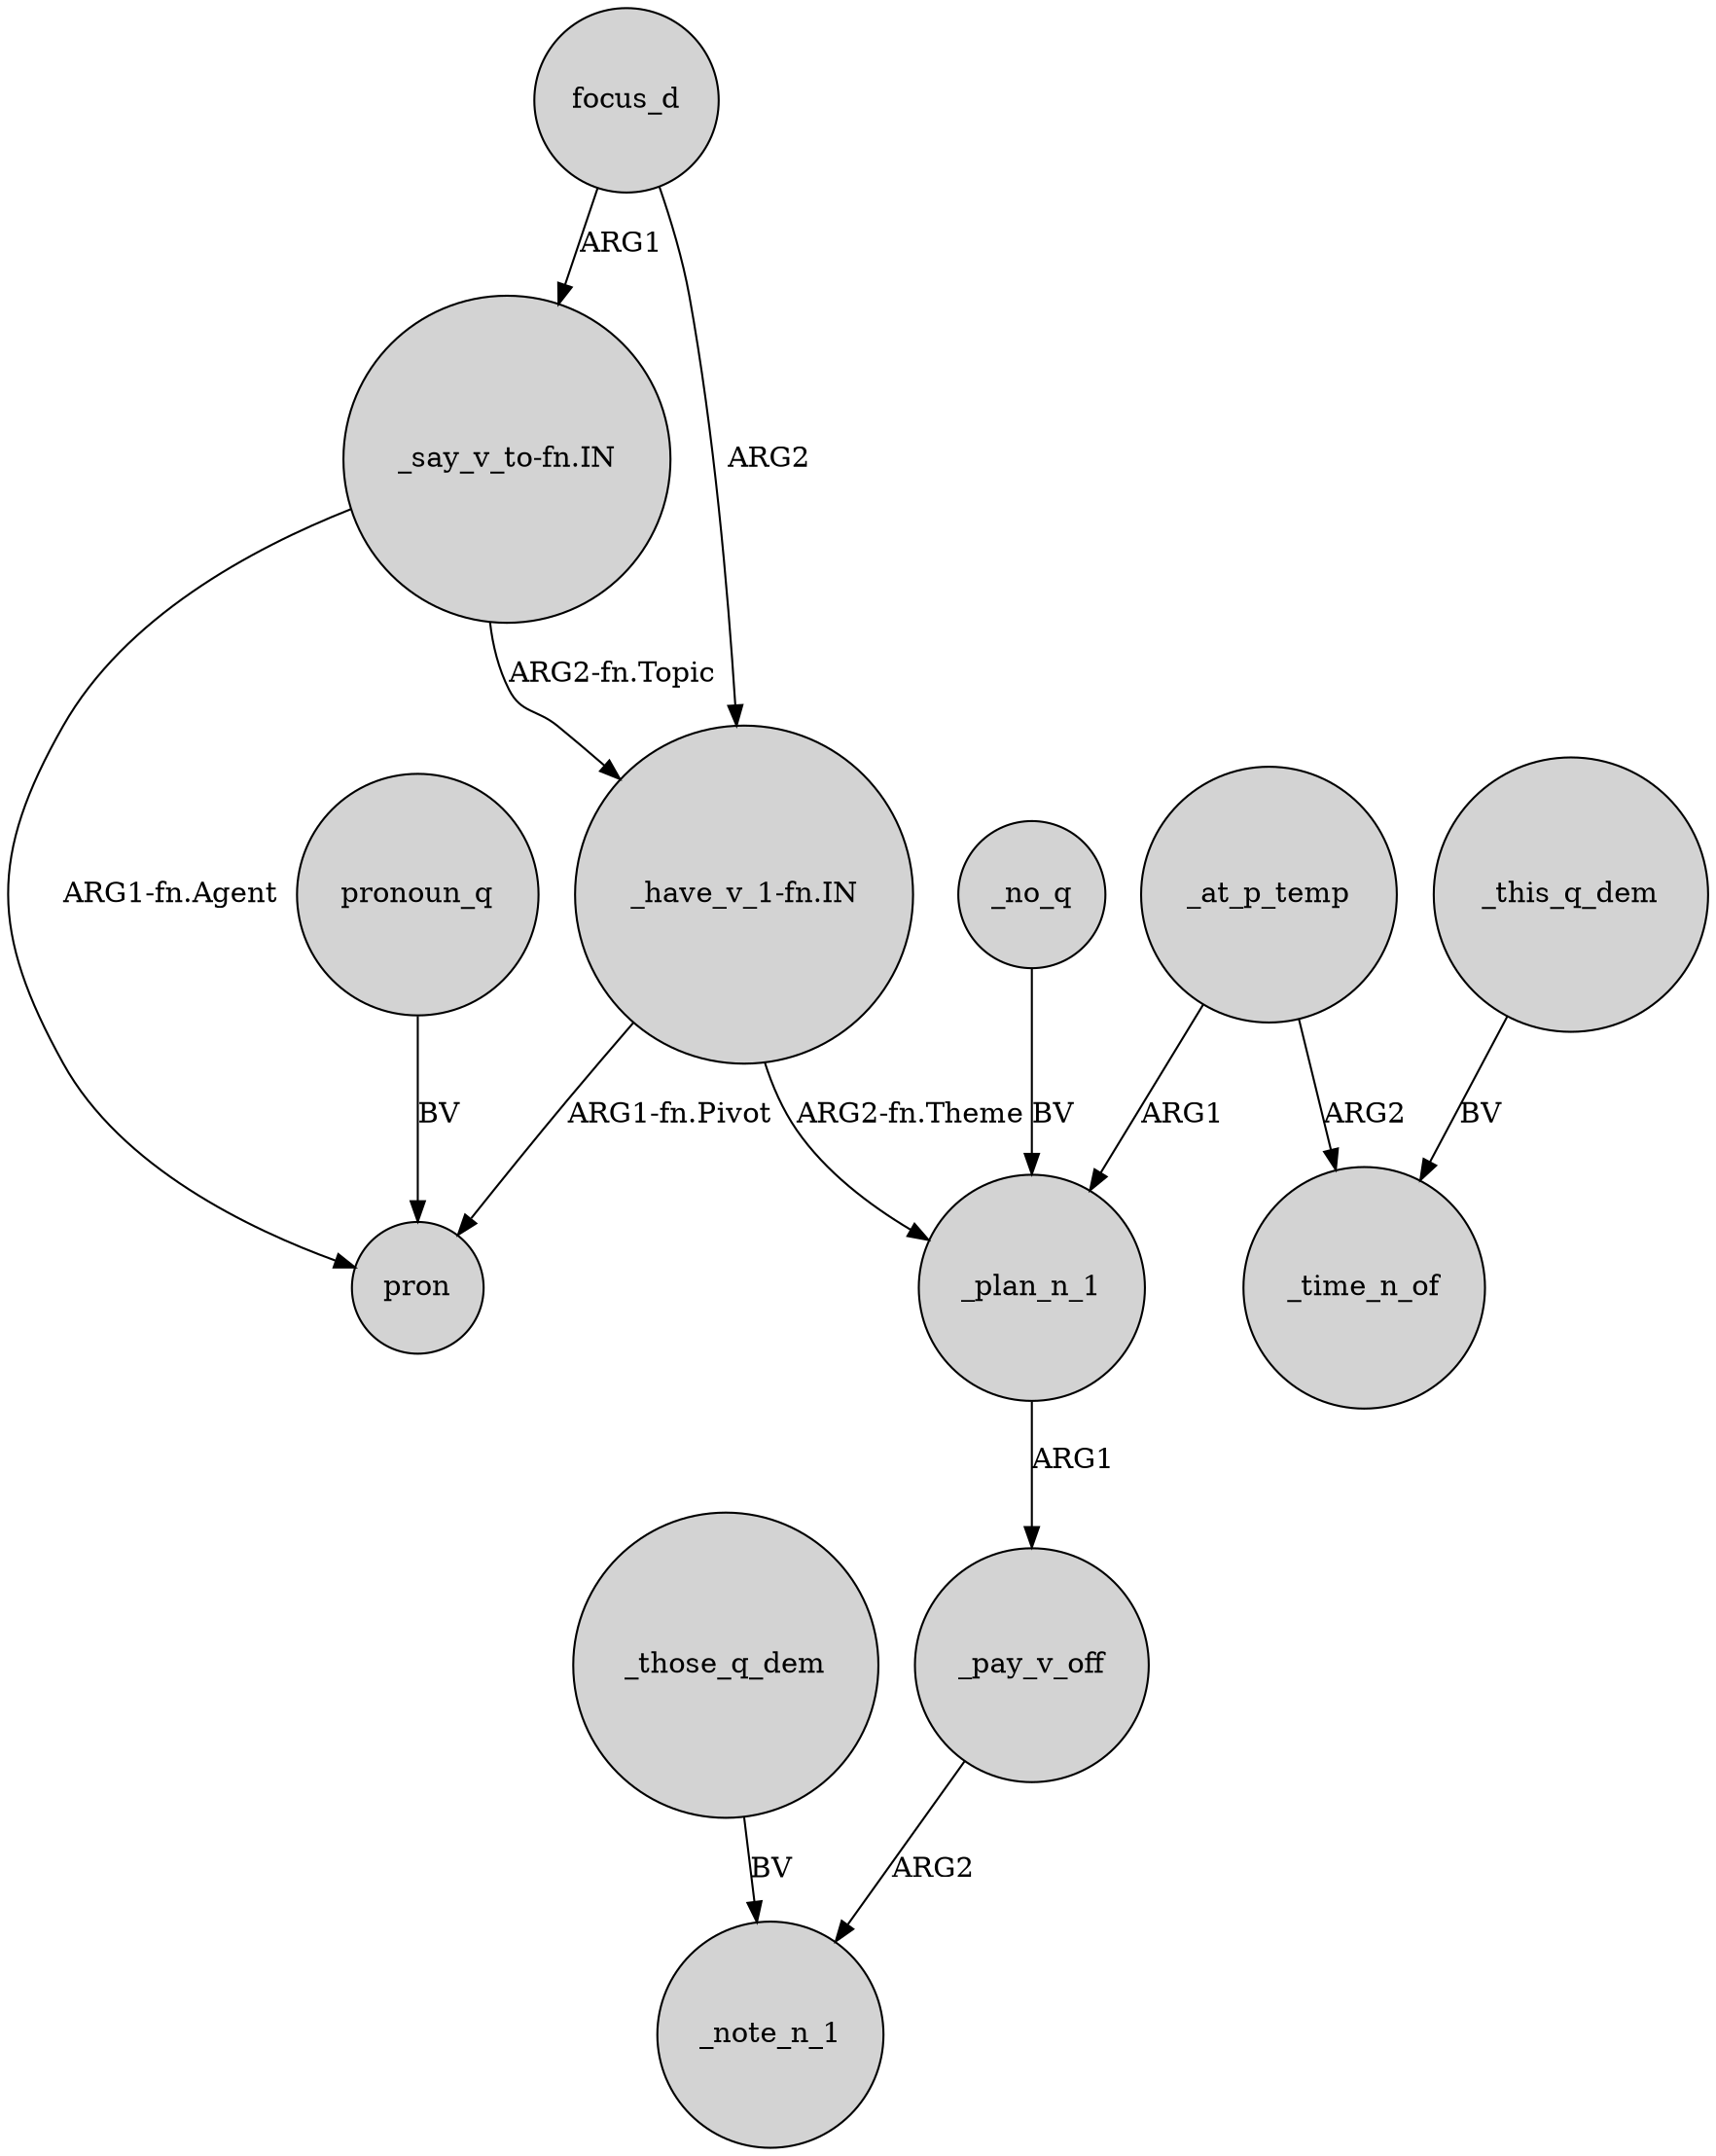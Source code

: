 digraph {
	node [shape=circle style=filled]
	_those_q_dem -> _note_n_1 [label=BV]
	"_have_v_1-fn.IN" -> _plan_n_1 [label="ARG2-fn.Theme"]
	"_say_v_to-fn.IN" -> "_have_v_1-fn.IN" [label="ARG2-fn.Topic"]
	_at_p_temp -> _time_n_of [label=ARG2]
	"_have_v_1-fn.IN" -> pron [label="ARG1-fn.Pivot"]
	_this_q_dem -> _time_n_of [label=BV]
	_pay_v_off -> _note_n_1 [label=ARG2]
	_at_p_temp -> _plan_n_1 [label=ARG1]
	focus_d -> "_have_v_1-fn.IN" [label=ARG2]
	_no_q -> _plan_n_1 [label=BV]
	_plan_n_1 -> _pay_v_off [label=ARG1]
	focus_d -> "_say_v_to-fn.IN" [label=ARG1]
	"_say_v_to-fn.IN" -> pron [label="ARG1-fn.Agent"]
	pronoun_q -> pron [label=BV]
}
